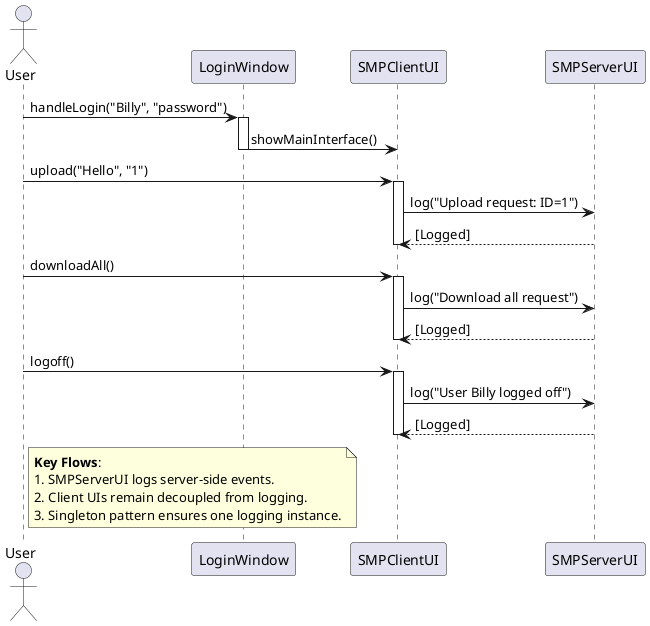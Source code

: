 @startuml Presentation_Layer_Sequence
actor User
participant "LoginWindow" as Login
participant "SMPClientUI" as ClientUI
participant "SMPServerUI" as ServerUI

User -> Login : handleLogin("Billy", "password")
activate Login
Login -> ClientUI : showMainInterface()
deactivate Login

User -> ClientUI : upload("Hello", "1")
activate ClientUI
ClientUI -> ServerUI : log("Upload request: ID=1")
ServerUI --> ClientUI : [Logged]
deactivate ClientUI

User -> ClientUI : downloadAll()
activate ClientUI
ClientUI -> ServerUI : log("Download all request")
ServerUI --> ClientUI : [Logged]
deactivate ClientUI

User -> ClientUI : logoff()
activate ClientUI
ClientUI -> ServerUI : log("User Billy logged off")
ServerUI --> ClientUI : [Logged]
deactivate ClientUI

note right of User
  **Key Flows**:
  1. SMPServerUI logs server-side events.
  2. Client UIs remain decoupled from logging.
  3. Singleton pattern ensures one logging instance.
end note
@enduml